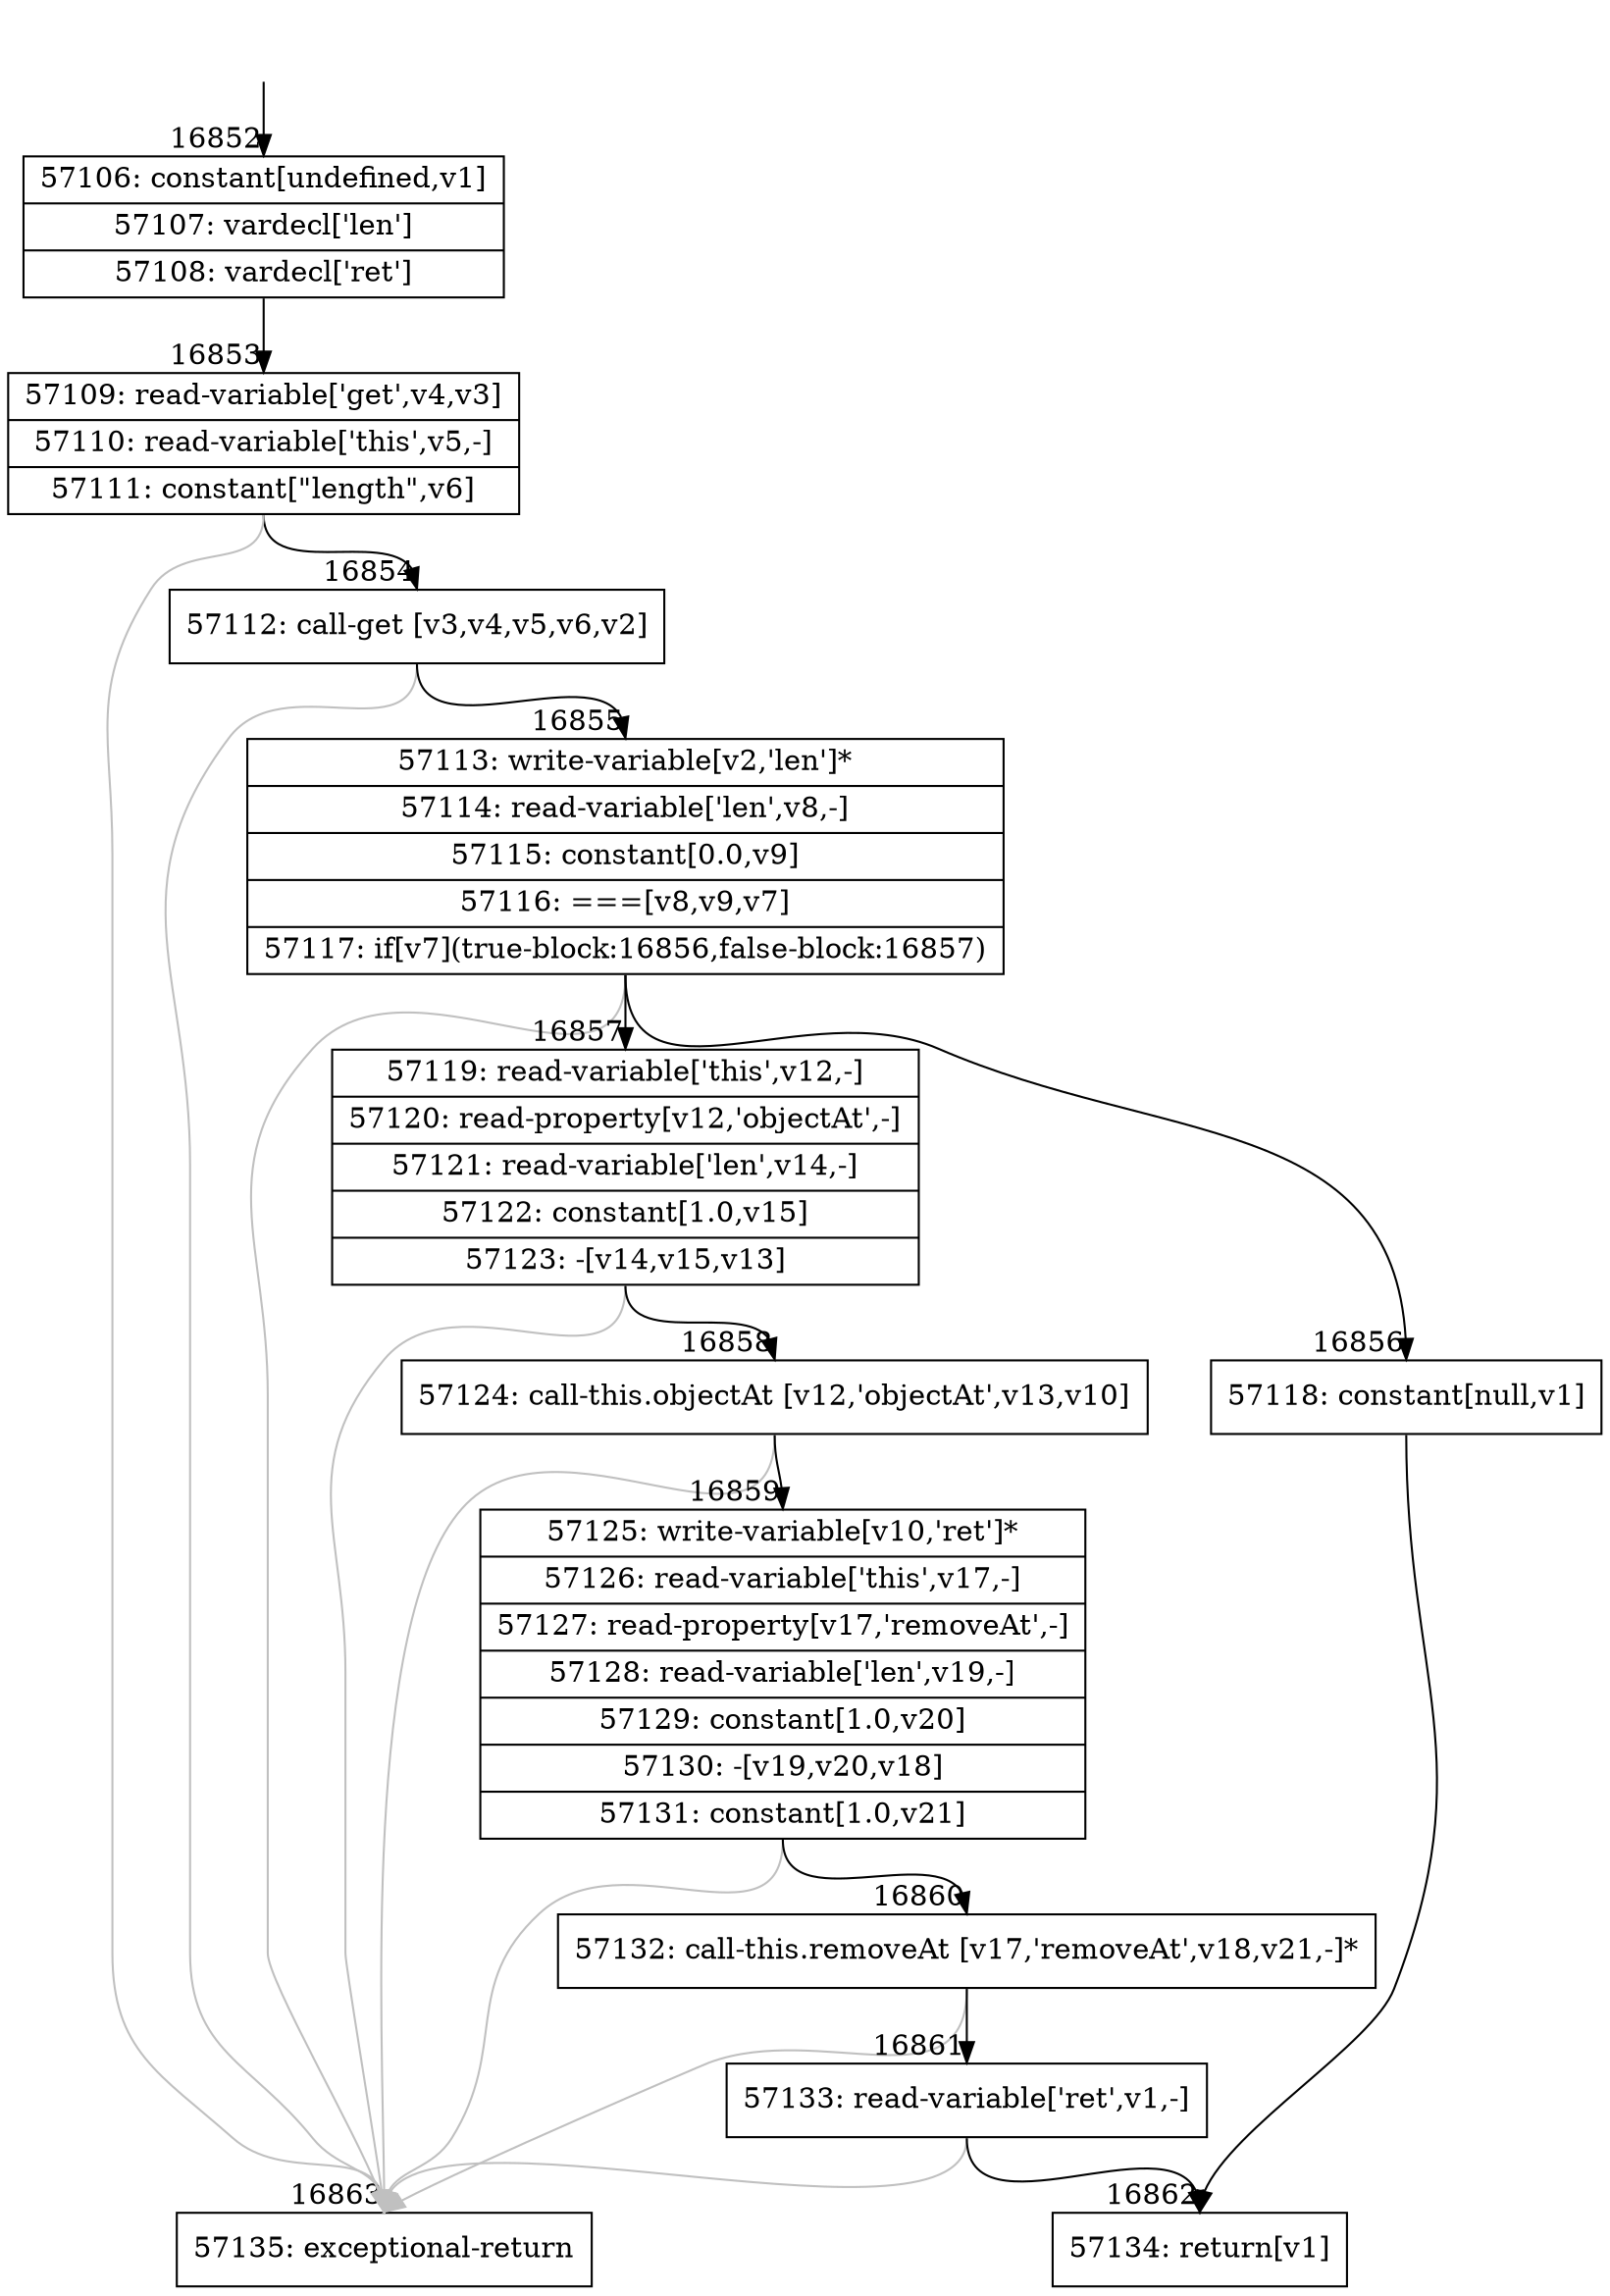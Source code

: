 digraph {
rankdir="TD"
BB_entry1441[shape=none,label=""];
BB_entry1441 -> BB16852 [tailport=s, headport=n, headlabel="    16852"]
BB16852 [shape=record label="{57106: constant[undefined,v1]|57107: vardecl['len']|57108: vardecl['ret']}" ] 
BB16852 -> BB16853 [tailport=s, headport=n, headlabel="      16853"]
BB16853 [shape=record label="{57109: read-variable['get',v4,v3]|57110: read-variable['this',v5,-]|57111: constant[\"length\",v6]}" ] 
BB16853 -> BB16854 [tailport=s, headport=n, headlabel="      16854"]
BB16853 -> BB16863 [tailport=s, headport=n, color=gray, headlabel="      16863"]
BB16854 [shape=record label="{57112: call-get [v3,v4,v5,v6,v2]}" ] 
BB16854 -> BB16855 [tailport=s, headport=n, headlabel="      16855"]
BB16854 -> BB16863 [tailport=s, headport=n, color=gray]
BB16855 [shape=record label="{57113: write-variable[v2,'len']*|57114: read-variable['len',v8,-]|57115: constant[0.0,v9]|57116: ===[v8,v9,v7]|57117: if[v7](true-block:16856,false-block:16857)}" ] 
BB16855 -> BB16856 [tailport=s, headport=n, headlabel="      16856"]
BB16855 -> BB16857 [tailport=s, headport=n, headlabel="      16857"]
BB16855 -> BB16863 [tailport=s, headport=n, color=gray]
BB16856 [shape=record label="{57118: constant[null,v1]}" ] 
BB16856 -> BB16862 [tailport=s, headport=n, headlabel="      16862"]
BB16857 [shape=record label="{57119: read-variable['this',v12,-]|57120: read-property[v12,'objectAt',-]|57121: read-variable['len',v14,-]|57122: constant[1.0,v15]|57123: -[v14,v15,v13]}" ] 
BB16857 -> BB16858 [tailport=s, headport=n, headlabel="      16858"]
BB16857 -> BB16863 [tailport=s, headport=n, color=gray]
BB16858 [shape=record label="{57124: call-this.objectAt [v12,'objectAt',v13,v10]}" ] 
BB16858 -> BB16859 [tailport=s, headport=n, headlabel="      16859"]
BB16858 -> BB16863 [tailport=s, headport=n, color=gray]
BB16859 [shape=record label="{57125: write-variable[v10,'ret']*|57126: read-variable['this',v17,-]|57127: read-property[v17,'removeAt',-]|57128: read-variable['len',v19,-]|57129: constant[1.0,v20]|57130: -[v19,v20,v18]|57131: constant[1.0,v21]}" ] 
BB16859 -> BB16860 [tailport=s, headport=n, headlabel="      16860"]
BB16859 -> BB16863 [tailport=s, headport=n, color=gray]
BB16860 [shape=record label="{57132: call-this.removeAt [v17,'removeAt',v18,v21,-]*}" ] 
BB16860 -> BB16861 [tailport=s, headport=n, headlabel="      16861"]
BB16860 -> BB16863 [tailport=s, headport=n, color=gray]
BB16861 [shape=record label="{57133: read-variable['ret',v1,-]}" ] 
BB16861 -> BB16862 [tailport=s, headport=n]
BB16861 -> BB16863 [tailport=s, headport=n, color=gray]
BB16862 [shape=record label="{57134: return[v1]}" ] 
BB16863 [shape=record label="{57135: exceptional-return}" ] 
//#$~ 31693
}
